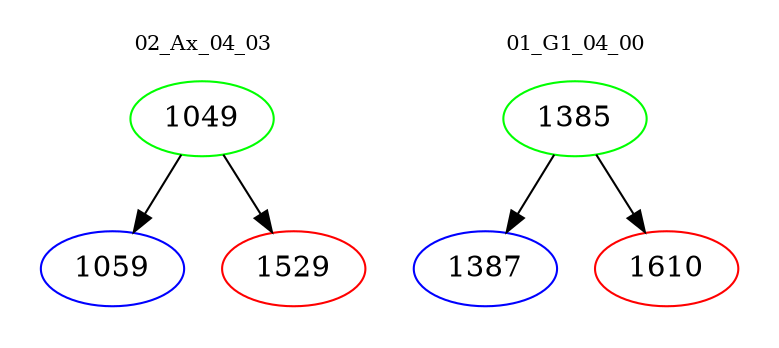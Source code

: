 digraph{
subgraph cluster_0 {
color = white
label = "02_Ax_04_03";
fontsize=10;
T0_1049 [label="1049", color="green"]
T0_1049 -> T0_1059 [color="black"]
T0_1059 [label="1059", color="blue"]
T0_1049 -> T0_1529 [color="black"]
T0_1529 [label="1529", color="red"]
}
subgraph cluster_1 {
color = white
label = "01_G1_04_00";
fontsize=10;
T1_1385 [label="1385", color="green"]
T1_1385 -> T1_1387 [color="black"]
T1_1387 [label="1387", color="blue"]
T1_1385 -> T1_1610 [color="black"]
T1_1610 [label="1610", color="red"]
}
}
